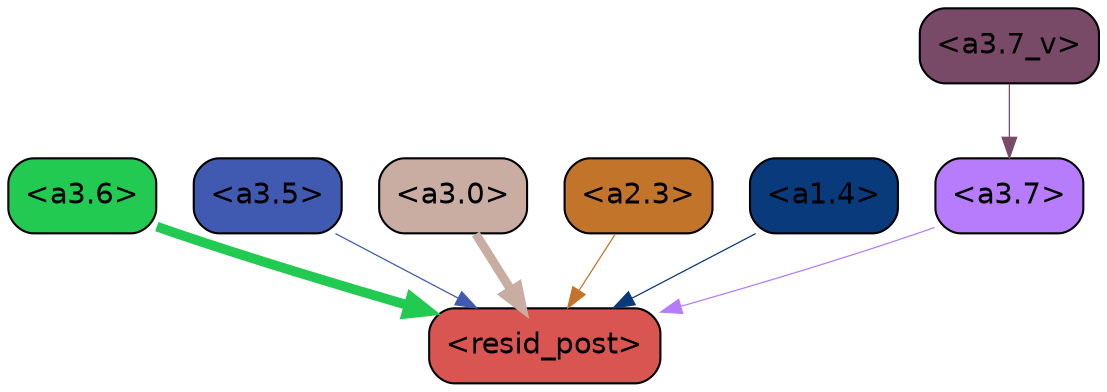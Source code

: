 strict digraph "" {
	graph [bgcolor=transparent,
		layout=dot,
		overlap=false,
		splines=true
	];
	"<a3.7>"	[color=black,
		fillcolor="#b67cfb",
		fontname=Helvetica,
		shape=box,
		style="filled, rounded"];
	"<resid_post>"	[color=black,
		fillcolor="#d95551",
		fontname=Helvetica,
		shape=box,
		style="filled, rounded"];
	"<a3.7>" -> "<resid_post>"	[color="#b67cfb",
		penwidth=0.6];
	"<a3.6>"	[color=black,
		fillcolor="#22ca52",
		fontname=Helvetica,
		shape=box,
		style="filled, rounded"];
	"<a3.6>" -> "<resid_post>"	[color="#22ca52",
		penwidth=4.6696330308914185];
	"<a3.5>"	[color=black,
		fillcolor="#405ab1",
		fontname=Helvetica,
		shape=box,
		style="filled, rounded"];
	"<a3.5>" -> "<resid_post>"	[color="#405ab1",
		penwidth=0.6];
	"<a3.0>"	[color=black,
		fillcolor="#c9ada3",
		fontname=Helvetica,
		shape=box,
		style="filled, rounded"];
	"<a3.0>" -> "<resid_post>"	[color="#c9ada3",
		penwidth=4.282557368278503];
	"<a2.3>"	[color=black,
		fillcolor="#c2742b",
		fontname=Helvetica,
		shape=box,
		style="filled, rounded"];
	"<a2.3>" -> "<resid_post>"	[color="#c2742b",
		penwidth=0.6];
	"<a1.4>"	[color=black,
		fillcolor="#083a7c",
		fontname=Helvetica,
		shape=box,
		style="filled, rounded"];
	"<a1.4>" -> "<resid_post>"	[color="#083a7c",
		penwidth=0.6];
	"<a3.7_v>"	[color=black,
		fillcolor="#794a68",
		fontname=Helvetica,
		shape=box,
		style="filled, rounded"];
	"<a3.7_v>" -> "<a3.7>"	[color="#794a68",
		penwidth=0.6];
}
